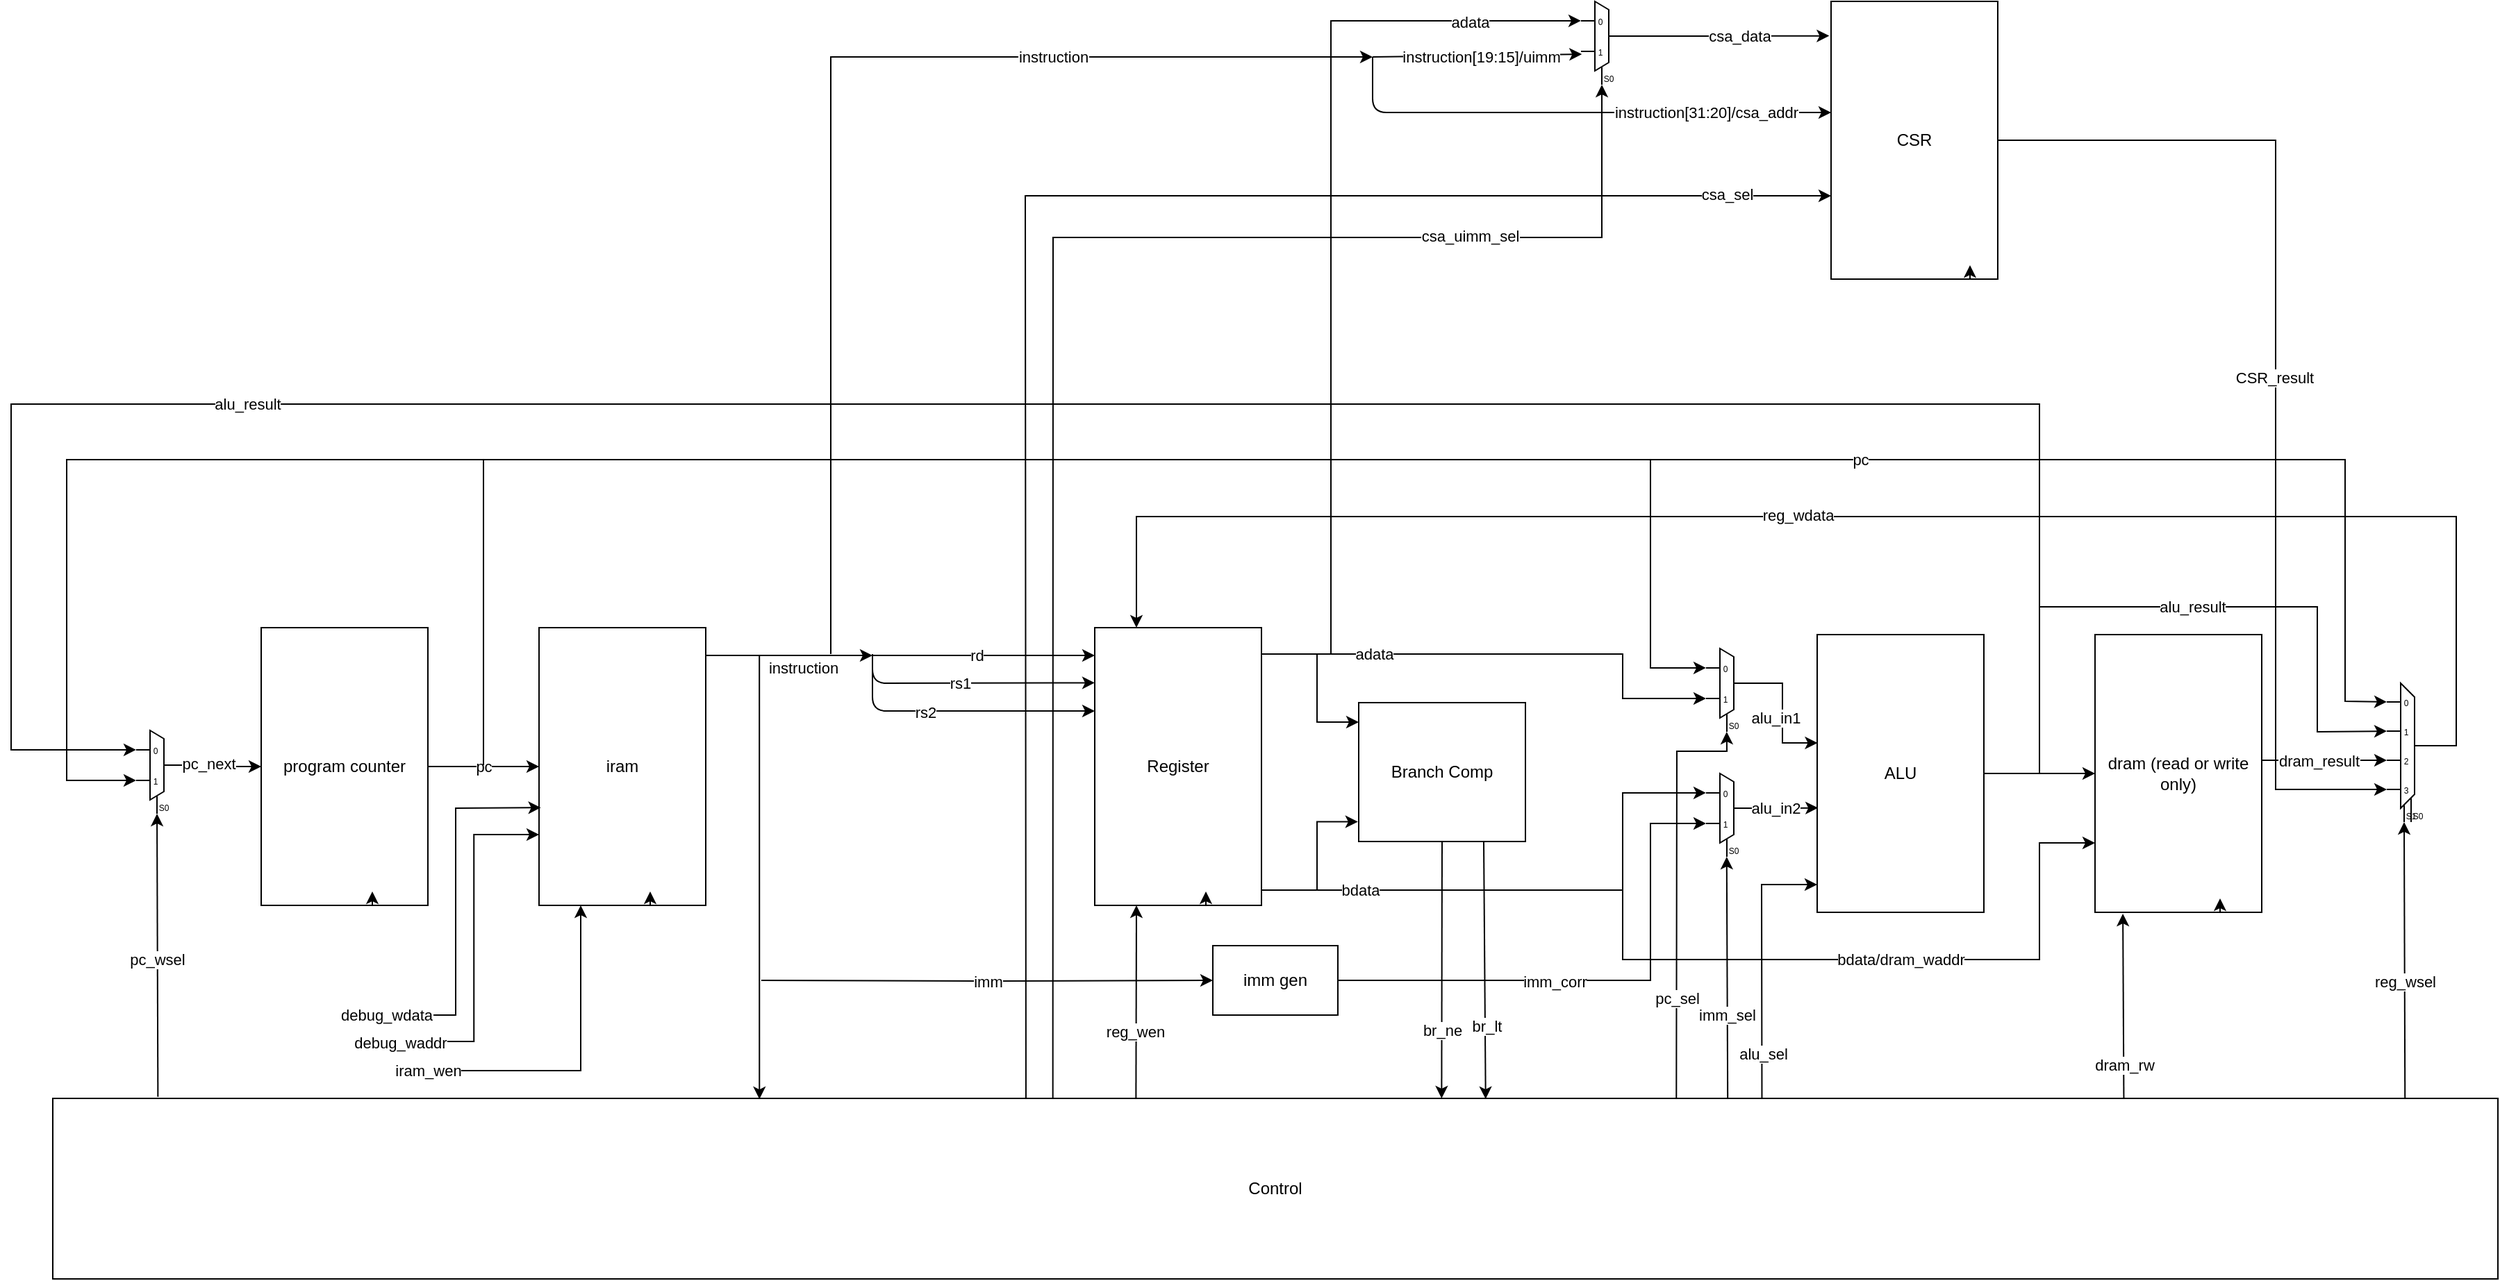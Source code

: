 <mxfile version="13.4.2" type="device"><diagram id="glliD9ZU9SsZA7t3W4Fo" name="Page-1"><mxGraphModel dx="2370" dy="2173" grid="1" gridSize="10" guides="1" tooltips="1" connect="1" arrows="1" fold="1" page="1" pageScale="1" pageWidth="1100" pageHeight="850" math="0" shadow="0"><root><mxCell id="0"/><mxCell id="1" parent="0"/><mxCell id="y37J34dz_x3DFFIA1cp7-43" style="edgeStyle=orthogonalEdgeStyle;rounded=0;orthogonalLoop=1;jettySize=auto;html=1;exitX=1;exitY=0.5;exitDx=0;exitDy=-5;exitPerimeter=0;entryX=0.002;entryY=0.39;entryDx=0;entryDy=0;entryPerimeter=0;" parent="1" source="y37J34dz_x3DFFIA1cp7-1" target="y37J34dz_x3DFFIA1cp7-39" edge="1"><mxGeometry relative="1" as="geometry"/></mxCell><mxCell id="y37J34dz_x3DFFIA1cp7-44" value="alu_in1" style="edgeLabel;html=1;align=center;verticalAlign=middle;resizable=0;points=[];" parent="y37J34dz_x3DFFIA1cp7-43" vertex="1" connectable="0"><mxGeometry x="0.559" y="1" relative="1" as="geometry"><mxPoint x="-9.79" y="-17" as="offset"/></mxGeometry></mxCell><mxCell id="y37J34dz_x3DFFIA1cp7-1" value="" style="shadow=0;dashed=0;align=center;html=1;strokeWidth=1;shape=mxgraph.electrical.abstract.mux2;selectorPins=1;" parent="1" vertex="1"><mxGeometry x="1500" y="376" width="30" height="60" as="geometry"/></mxCell><mxCell id="y37J34dz_x3DFFIA1cp7-3" style="edgeStyle=orthogonalEdgeStyle;rounded=0;orthogonalLoop=1;jettySize=auto;html=1;exitX=1;exitY=0.25;exitDx=0;exitDy=0;entryX=0;entryY=0.55;entryDx=0;entryDy=3;entryPerimeter=0;" parent="1" source="y37J34dz_x3DFFIA1cp7-2" target="y37J34dz_x3DFFIA1cp7-1" edge="1"><mxGeometry relative="1" as="geometry"><mxPoint x="1230" y="421" as="targetPoint"/><Array as="points"><mxPoint x="1180" y="380"/><mxPoint x="1440" y="380"/><mxPoint x="1440" y="412"/></Array></mxGeometry></mxCell><mxCell id="y37J34dz_x3DFFIA1cp7-9" value="adata" style="edgeLabel;html=1;align=center;verticalAlign=middle;resizable=0;points=[];" parent="y37J34dz_x3DFFIA1cp7-3" vertex="1" connectable="0"><mxGeometry x="0.447" y="-1" relative="1" as="geometry"><mxPoint x="-165.67" y="-1" as="offset"/></mxGeometry></mxCell><mxCell id="y37J34dz_x3DFFIA1cp7-4" style="edgeStyle=orthogonalEdgeStyle;rounded=0;orthogonalLoop=1;jettySize=auto;html=1;exitX=1;exitY=0.5;exitDx=0;exitDy=0;entryX=0;entryY=0.183;entryDx=0;entryDy=3;entryPerimeter=0;" parent="1" source="y37J34dz_x3DFFIA1cp7-2" target="y37J34dz_x3DFFIA1cp7-33" edge="1"><mxGeometry relative="1" as="geometry"><mxPoint x="1230" y="461" as="targetPoint"/><Array as="points"><mxPoint x="1180" y="550"/><mxPoint x="1440" y="550"/><mxPoint x="1440" y="480"/></Array></mxGeometry></mxCell><mxCell id="y37J34dz_x3DFFIA1cp7-10" value="bdata" style="edgeLabel;html=1;align=center;verticalAlign=middle;resizable=0;points=[];" parent="y37J34dz_x3DFFIA1cp7-4" vertex="1" connectable="0"><mxGeometry x="-0.272" y="-2" relative="1" as="geometry"><mxPoint x="-14.29" y="-2" as="offset"/></mxGeometry></mxCell><mxCell id="y37J34dz_x3DFFIA1cp7-84" style="edgeStyle=orthogonalEdgeStyle;rounded=0;orthogonalLoop=1;jettySize=auto;html=1;exitX=1;exitY=0.5;exitDx=0;exitDy=0;entryX=0;entryY=0.14;entryDx=0;entryDy=0;entryPerimeter=0;" parent="1" source="y37J34dz_x3DFFIA1cp7-2" target="y37J34dz_x3DFFIA1cp7-83" edge="1"><mxGeometry relative="1" as="geometry"><mxPoint x="1220" y="429" as="targetPoint"/><Array as="points"><mxPoint x="1180" y="380"/><mxPoint x="1220" y="380"/><mxPoint x="1220" y="429"/></Array></mxGeometry></mxCell><mxCell id="y37J34dz_x3DFFIA1cp7-85" style="edgeStyle=orthogonalEdgeStyle;rounded=0;orthogonalLoop=1;jettySize=auto;html=1;exitX=1;exitY=0.75;exitDx=0;exitDy=0;entryX=-0.005;entryY=0.858;entryDx=0;entryDy=0;entryPerimeter=0;" parent="1" source="y37J34dz_x3DFFIA1cp7-2" target="y37J34dz_x3DFFIA1cp7-83" edge="1"><mxGeometry relative="1" as="geometry"><Array as="points"><mxPoint x="1180" y="550"/><mxPoint x="1220" y="550"/><mxPoint x="1220" y="501"/></Array></mxGeometry></mxCell><mxCell id="y37J34dz_x3DFFIA1cp7-2" value="Register" style="rounded=0;whiteSpace=wrap;html=1;" parent="1" vertex="1"><mxGeometry x="1060" y="361" width="120" height="200" as="geometry"/></mxCell><mxCell id="y37J34dz_x3DFFIA1cp7-12" value="" style="endArrow=classic;html=1;entryX=0.25;entryY=1;entryDx=0;entryDy=0;exitX=0.443;exitY=-0.001;exitDx=0;exitDy=0;exitPerimeter=0;" parent="1" source="y37J34dz_x3DFFIA1cp7-90" target="y37J34dz_x3DFFIA1cp7-2" edge="1"><mxGeometry width="50" height="50" relative="1" as="geometry"><mxPoint x="1090" y="600" as="sourcePoint"/><mxPoint x="1300" y="401" as="targetPoint"/></mxGeometry></mxCell><mxCell id="y37J34dz_x3DFFIA1cp7-14" value="reg_wen" style="edgeLabel;html=1;align=center;verticalAlign=middle;resizable=0;points=[];" parent="y37J34dz_x3DFFIA1cp7-12" vertex="1" connectable="0"><mxGeometry x="-0.24" y="1" relative="1" as="geometry"><mxPoint y="4.8" as="offset"/></mxGeometry></mxCell><mxCell id="y37J34dz_x3DFFIA1cp7-16" value="" style="endArrow=classic;html=1;" parent="1" edge="1"><mxGeometry width="50" height="50" relative="1" as="geometry"><mxPoint x="900" y="381" as="sourcePoint"/><mxPoint x="1060" y="381" as="targetPoint"/></mxGeometry></mxCell><mxCell id="y37J34dz_x3DFFIA1cp7-20" value="rd" style="edgeLabel;html=1;align=center;verticalAlign=middle;resizable=0;points=[];" parent="y37J34dz_x3DFFIA1cp7-16" vertex="1" connectable="0"><mxGeometry x="-0.27" y="-2" relative="1" as="geometry"><mxPoint x="15.85" y="-2" as="offset"/></mxGeometry></mxCell><mxCell id="y37J34dz_x3DFFIA1cp7-17" value="" style="endArrow=classic;html=1;" parent="1" edge="1"><mxGeometry width="50" height="50" relative="1" as="geometry"><mxPoint x="900" y="380" as="sourcePoint"/><mxPoint x="1060" y="400.71" as="targetPoint"/><Array as="points"><mxPoint x="900" y="401"/></Array></mxGeometry></mxCell><mxCell id="y37J34dz_x3DFFIA1cp7-21" value="rs1" style="edgeLabel;html=1;align=center;verticalAlign=middle;resizable=0;points=[];" parent="y37J34dz_x3DFFIA1cp7-17" vertex="1" connectable="0"><mxGeometry x="-0.25" y="-1" relative="1" as="geometry"><mxPoint x="15.83" y="-1.02" as="offset"/></mxGeometry></mxCell><mxCell id="y37J34dz_x3DFFIA1cp7-18" value="" style="endArrow=classic;html=1;" parent="1" edge="1"><mxGeometry width="50" height="50" relative="1" as="geometry"><mxPoint x="900" y="380" as="sourcePoint"/><mxPoint x="1060" y="421" as="targetPoint"/><Array as="points"><mxPoint x="900" y="421"/></Array></mxGeometry></mxCell><mxCell id="y37J34dz_x3DFFIA1cp7-22" value="rs2" style="edgeLabel;html=1;align=center;verticalAlign=middle;resizable=0;points=[];" parent="y37J34dz_x3DFFIA1cp7-18" vertex="1" connectable="0"><mxGeometry x="-0.53" y="-1" relative="1" as="geometry"><mxPoint x="31.3" as="offset"/></mxGeometry></mxCell><mxCell id="y37J34dz_x3DFFIA1cp7-19" value="" style="endArrow=classic;html=1;" parent="1" edge="1"><mxGeometry width="50" height="50" relative="1" as="geometry"><mxPoint x="1140" y="561" as="sourcePoint"/><mxPoint x="1140" y="551" as="targetPoint"/></mxGeometry></mxCell><mxCell id="y37J34dz_x3DFFIA1cp7-92" value="imm" style="edgeStyle=orthogonalEdgeStyle;rounded=0;orthogonalLoop=1;jettySize=auto;html=1;entryX=0;entryY=0.5;entryDx=0;entryDy=0;" parent="1" target="y37J34dz_x3DFFIA1cp7-91" edge="1"><mxGeometry relative="1" as="geometry"><mxPoint x="820" y="615" as="sourcePoint"/></mxGeometry></mxCell><mxCell id="y37J34dz_x3DFFIA1cp7-42" value="alu_in2" style="edgeStyle=orthogonalEdgeStyle;rounded=0;orthogonalLoop=1;jettySize=auto;html=1;exitX=1;exitY=0.5;exitDx=0;exitDy=-5;exitPerimeter=0;entryX=0.005;entryY=0.624;entryDx=0;entryDy=0;entryPerimeter=0;" parent="1" source="y37J34dz_x3DFFIA1cp7-33" target="y37J34dz_x3DFFIA1cp7-39" edge="1"><mxGeometry x="-0.012" y="5" relative="1" as="geometry"><Array as="points"><mxPoint x="1555" y="491"/></Array><mxPoint x="-5" y="5" as="offset"/></mxGeometry></mxCell><mxCell id="y37J34dz_x3DFFIA1cp7-33" value="" style="shadow=0;dashed=0;align=center;html=1;strokeWidth=1;shape=mxgraph.electrical.abstract.mux2;" parent="1" vertex="1"><mxGeometry x="1500" y="466" width="30" height="60" as="geometry"/></mxCell><mxCell id="y37J34dz_x3DFFIA1cp7-34" value="" style="endArrow=classic;html=1;exitX=0.685;exitY=0;exitDx=0;exitDy=0;exitPerimeter=0;" parent="1" source="y37J34dz_x3DFFIA1cp7-90" edge="1"><mxGeometry width="50" height="50" relative="1" as="geometry"><mxPoint x="1514.88" y="546" as="sourcePoint"/><mxPoint x="1514.88" y="526" as="targetPoint"/></mxGeometry></mxCell><mxCell id="y37J34dz_x3DFFIA1cp7-37" value="imm_sel" style="edgeLabel;html=1;align=center;verticalAlign=middle;resizable=0;points=[];" parent="y37J34dz_x3DFFIA1cp7-34" vertex="1" connectable="0"><mxGeometry x="-0.384" relative="1" as="geometry"><mxPoint x="-0.38" y="-6.4" as="offset"/></mxGeometry></mxCell><mxCell id="y37J34dz_x3DFFIA1cp7-35" value="" style="endArrow=classic;html=1;exitX=0.664;exitY=0.012;exitDx=0;exitDy=0;exitPerimeter=0;rounded=0;" parent="1" source="y37J34dz_x3DFFIA1cp7-90" edge="1"><mxGeometry width="50" height="50" relative="1" as="geometry"><mxPoint x="1514.88" y="456" as="sourcePoint"/><mxPoint x="1514.88" y="436" as="targetPoint"/><Array as="points"><mxPoint x="1479" y="450"/><mxPoint x="1515" y="450"/></Array></mxGeometry></mxCell><mxCell id="y37J34dz_x3DFFIA1cp7-36" value="pc_sel" style="edgeLabel;html=1;align=center;verticalAlign=middle;resizable=0;points=[];" parent="y37J34dz_x3DFFIA1cp7-35" vertex="1" connectable="0"><mxGeometry x="-0.477" relative="1" as="geometry"><mxPoint x="0.12" y="5.35" as="offset"/></mxGeometry></mxCell><mxCell id="y37J34dz_x3DFFIA1cp7-38" value="" style="endArrow=classic;html=1;exitX=1.001;exitY=0.1;exitDx=0;exitDy=0;exitPerimeter=0;" parent="1" source="y37J34dz_x3DFFIA1cp7-57" edge="1"><mxGeometry width="50" height="50" relative="1" as="geometry"><mxPoint x="781" y="381" as="sourcePoint"/><mxPoint x="900" y="381" as="targetPoint"/><Array as="points"><mxPoint x="830" y="381"/></Array></mxGeometry></mxCell><mxCell id="y37J34dz_x3DFFIA1cp7-66" value="instruction" style="edgeLabel;html=1;align=center;verticalAlign=middle;resizable=0;points=[];" parent="y37J34dz_x3DFFIA1cp7-38" vertex="1" connectable="0"><mxGeometry x="0.28" y="-1" relative="1" as="geometry"><mxPoint x="-7.12" y="8" as="offset"/></mxGeometry></mxCell><mxCell id="y37J34dz_x3DFFIA1cp7-46" style="edgeStyle=orthogonalEdgeStyle;rounded=0;orthogonalLoop=1;jettySize=auto;html=1;exitX=1;exitY=0.5;exitDx=0;exitDy=0;" parent="1" source="y37J34dz_x3DFFIA1cp7-39" target="y37J34dz_x3DFFIA1cp7-45" edge="1"><mxGeometry relative="1" as="geometry"/></mxCell><mxCell id="y37J34dz_x3DFFIA1cp7-39" value="ALU" style="rounded=0;whiteSpace=wrap;html=1;" parent="1" vertex="1"><mxGeometry x="1580" y="366" width="120" height="200" as="geometry"/></mxCell><mxCell id="y37J34dz_x3DFFIA1cp7-40" value="" style="endArrow=classic;html=1;entryX=0;entryY=0.9;entryDx=0;entryDy=0;entryPerimeter=0;rounded=0;exitX=0.699;exitY=0.008;exitDx=0;exitDy=0;exitPerimeter=0;" parent="1" source="y37J34dz_x3DFFIA1cp7-90" target="y37J34dz_x3DFFIA1cp7-39" edge="1"><mxGeometry width="50" height="50" relative="1" as="geometry"><mxPoint x="1540" y="586" as="sourcePoint"/><mxPoint x="1550" y="506" as="targetPoint"/><Array as="points"><mxPoint x="1540" y="546"/></Array></mxGeometry></mxCell><mxCell id="y37J34dz_x3DFFIA1cp7-41" value="alu_sel" style="edgeLabel;html=1;align=center;verticalAlign=middle;resizable=0;points=[];" parent="y37J34dz_x3DFFIA1cp7-40" vertex="1" connectable="0"><mxGeometry x="-0.66" y="-1" relative="1" as="geometry"><mxPoint as="offset"/></mxGeometry></mxCell><mxCell id="y37J34dz_x3DFFIA1cp7-48" value="dram_result" style="edgeStyle=orthogonalEdgeStyle;rounded=0;orthogonalLoop=1;jettySize=auto;html=1;exitX=1;exitY=0.5;exitDx=0;exitDy=0;entryX=0;entryY=0.525;entryDx=0;entryDy=3;entryPerimeter=0;" parent="1" source="y37J34dz_x3DFFIA1cp7-45" target="y37J34dz_x3DFFIA1cp7-50" edge="1"><mxGeometry relative="1" as="geometry"><mxPoint x="1980" y="465.931" as="targetPoint"/><Array as="points"><mxPoint x="1900" y="457"/></Array></mxGeometry></mxCell><mxCell id="y37J34dz_x3DFFIA1cp7-45" value="dram (read or write only)" style="rounded=0;whiteSpace=wrap;html=1;" parent="1" vertex="1"><mxGeometry x="1780" y="366" width="120" height="200" as="geometry"/></mxCell><mxCell id="y37J34dz_x3DFFIA1cp7-47" value="alu_result" style="endArrow=classic;html=1;rounded=0;entryX=0;entryY=0.315;entryDx=0;entryDy=3;entryPerimeter=0;" parent="1" target="y37J34dz_x3DFFIA1cp7-50" edge="1"><mxGeometry width="50" height="50" relative="1" as="geometry"><mxPoint x="1740" y="466" as="sourcePoint"/><mxPoint x="1980" y="435" as="targetPoint"/><Array as="points"><mxPoint x="1740" y="346"/><mxPoint x="1940" y="346"/><mxPoint x="1940" y="436"/></Array></mxGeometry></mxCell><mxCell id="y37J34dz_x3DFFIA1cp7-52" style="edgeStyle=orthogonalEdgeStyle;rounded=0;orthogonalLoop=1;jettySize=auto;html=1;exitX=1;exitY=0.5;exitDx=0;exitDy=-5;exitPerimeter=0;entryX=0.25;entryY=0;entryDx=0;entryDy=0;" parent="1" source="y37J34dz_x3DFFIA1cp7-50" target="y37J34dz_x3DFFIA1cp7-2" edge="1"><mxGeometry relative="1" as="geometry"><mxPoint x="1110" y="201" as="targetPoint"/><Array as="points"><mxPoint x="2040" y="446"/><mxPoint x="2040" y="281"/><mxPoint x="1090" y="281"/></Array></mxGeometry></mxCell><mxCell id="y37J34dz_x3DFFIA1cp7-53" value="reg_wdata" style="edgeLabel;html=1;align=center;verticalAlign=middle;resizable=0;points=[];" parent="y37J34dz_x3DFFIA1cp7-52" vertex="1" connectable="0"><mxGeometry x="0.086" y="-1" relative="1" as="geometry"><mxPoint as="offset"/></mxGeometry></mxCell><mxCell id="y37J34dz_x3DFFIA1cp7-50" value="" style="shadow=0;dashed=0;align=center;html=1;strokeWidth=1;shape=mxgraph.electrical.abstract.mux2;selectorPins=2;" parent="1" vertex="1"><mxGeometry x="1990" y="401" width="30" height="100" as="geometry"/></mxCell><mxCell id="y37J34dz_x3DFFIA1cp7-54" value="" style="endArrow=classic;html=1;entryX=0.083;entryY=1;entryDx=10;entryDy=0;entryPerimeter=0;exitX=0.962;exitY=-0.003;exitDx=0;exitDy=0;exitPerimeter=0;" parent="1" source="y37J34dz_x3DFFIA1cp7-90" target="y37J34dz_x3DFFIA1cp7-50" edge="1"><mxGeometry width="50" height="50" relative="1" as="geometry"><mxPoint x="2003" y="546" as="sourcePoint"/><mxPoint x="1990" y="506" as="targetPoint"/></mxGeometry></mxCell><mxCell id="y37J34dz_x3DFFIA1cp7-55" value="reg_wsel" style="edgeLabel;html=1;align=center;verticalAlign=middle;resizable=0;points=[];" parent="y37J34dz_x3DFFIA1cp7-54" vertex="1" connectable="0"><mxGeometry x="-0.157" relative="1" as="geometry"><mxPoint as="offset"/></mxGeometry></mxCell><mxCell id="y37J34dz_x3DFFIA1cp7-95" style="edgeStyle=orthogonalEdgeStyle;rounded=0;orthogonalLoop=1;jettySize=auto;html=1;entryX=0.289;entryY=0.004;entryDx=0;entryDy=0;entryPerimeter=0;exitX=1.001;exitY=0.1;exitDx=0;exitDy=0;exitPerimeter=0;" parent="1" source="y37J34dz_x3DFFIA1cp7-57" target="y37J34dz_x3DFFIA1cp7-90" edge="1"><mxGeometry relative="1" as="geometry"><mxPoint x="790" y="380" as="sourcePoint"/><Array as="points"><mxPoint x="819" y="381"/></Array></mxGeometry></mxCell><mxCell id="y37J34dz_x3DFFIA1cp7-57" value="iram" style="rounded=0;whiteSpace=wrap;html=1;" parent="1" vertex="1"><mxGeometry x="660" y="361" width="120" height="200" as="geometry"/></mxCell><mxCell id="y37J34dz_x3DFFIA1cp7-58" value="" style="endArrow=classic;html=1;" parent="1" edge="1"><mxGeometry width="50" height="50" relative="1" as="geometry"><mxPoint x="740" y="561" as="sourcePoint"/><mxPoint x="740" y="551" as="targetPoint"/></mxGeometry></mxCell><mxCell id="y37J34dz_x3DFFIA1cp7-61" style="edgeStyle=orthogonalEdgeStyle;rounded=0;orthogonalLoop=1;jettySize=auto;html=1;exitX=1;exitY=0.5;exitDx=0;exitDy=0;" parent="1" source="y37J34dz_x3DFFIA1cp7-59" target="y37J34dz_x3DFFIA1cp7-57" edge="1"><mxGeometry relative="1" as="geometry"><Array as="points"><mxPoint x="600" y="461"/><mxPoint x="600" y="461"/></Array></mxGeometry></mxCell><mxCell id="y37J34dz_x3DFFIA1cp7-62" value="pc" style="edgeLabel;html=1;align=center;verticalAlign=middle;resizable=0;points=[];" parent="y37J34dz_x3DFFIA1cp7-61" vertex="1" connectable="0"><mxGeometry x="-0.292" y="-2" relative="1" as="geometry"><mxPoint x="11.6" y="-2" as="offset"/></mxGeometry></mxCell><mxCell id="y37J34dz_x3DFFIA1cp7-59" value="program counter" style="rounded=0;whiteSpace=wrap;html=1;" parent="1" vertex="1"><mxGeometry x="460" y="361" width="120" height="200" as="geometry"/></mxCell><mxCell id="y37J34dz_x3DFFIA1cp7-60" value="" style="endArrow=classic;html=1;" parent="1" edge="1"><mxGeometry width="50" height="50" relative="1" as="geometry"><mxPoint x="540" y="561" as="sourcePoint"/><mxPoint x="540" y="551" as="targetPoint"/></mxGeometry></mxCell><mxCell id="y37J34dz_x3DFFIA1cp7-63" value="" style="endArrow=classic;html=1;rounded=0;entryX=0;entryY=0.105;entryDx=0;entryDy=3;entryPerimeter=0;" parent="1" target="y37J34dz_x3DFFIA1cp7-50" edge="1"><mxGeometry width="50" height="50" relative="1" as="geometry"><mxPoint x="620" y="460" as="sourcePoint"/><mxPoint x="1720" y="240" as="targetPoint"/><Array as="points"><mxPoint x="620" y="240"/><mxPoint x="1960" y="240"/><mxPoint x="1960" y="414"/></Array></mxGeometry></mxCell><mxCell id="y37J34dz_x3DFFIA1cp7-64" value="pc" style="edgeLabel;html=1;align=center;verticalAlign=middle;resizable=0;points=[];" parent="y37J34dz_x3DFFIA1cp7-63" vertex="1" connectable="0"><mxGeometry x="0.373" relative="1" as="geometry"><mxPoint as="offset"/></mxGeometry></mxCell><mxCell id="y37J34dz_x3DFFIA1cp7-65" value="" style="endArrow=classic;html=1;entryX=0;entryY=0.183;entryDx=0;entryDy=3;entryPerimeter=0;rounded=0;" parent="1" target="y37J34dz_x3DFFIA1cp7-1" edge="1"><mxGeometry width="50" height="50" relative="1" as="geometry"><mxPoint x="1460" y="240" as="sourcePoint"/><mxPoint x="1300" y="430" as="targetPoint"/><Array as="points"><mxPoint x="1460" y="390"/></Array></mxGeometry></mxCell><mxCell id="y37J34dz_x3DFFIA1cp7-67" value="iram_wen" style="endArrow=classic;html=1;rounded=0;" parent="1" edge="1"><mxGeometry x="-1" width="50" height="50" relative="1" as="geometry"><mxPoint x="580" y="680" as="sourcePoint"/><mxPoint x="690" y="561" as="targetPoint"/><Array as="points"><mxPoint x="690" y="680"/></Array><mxPoint as="offset"/></mxGeometry></mxCell><mxCell id="y37J34dz_x3DFFIA1cp7-69" style="edgeStyle=orthogonalEdgeStyle;rounded=0;orthogonalLoop=1;jettySize=auto;html=1;exitX=1;exitY=0.5;exitDx=0;exitDy=-5;exitPerimeter=0;entryX=0;entryY=0.5;entryDx=0;entryDy=0;" parent="1" source="y37J34dz_x3DFFIA1cp7-68" target="y37J34dz_x3DFFIA1cp7-59" edge="1"><mxGeometry relative="1" as="geometry"/></mxCell><mxCell id="y37J34dz_x3DFFIA1cp7-70" value="pc_next" style="edgeLabel;html=1;align=center;verticalAlign=middle;resizable=0;points=[];" parent="y37J34dz_x3DFFIA1cp7-69" vertex="1" connectable="0"><mxGeometry x="-0.29" y="1" relative="1" as="geometry"><mxPoint as="offset"/></mxGeometry></mxCell><mxCell id="y37J34dz_x3DFFIA1cp7-68" value="" style="shadow=0;dashed=0;align=center;html=1;strokeWidth=1;shape=mxgraph.electrical.abstract.mux2;" parent="1" vertex="1"><mxGeometry x="370" y="435" width="30" height="60" as="geometry"/></mxCell><mxCell id="y37J34dz_x3DFFIA1cp7-71" value="pc_wsel" style="endArrow=classic;html=1;entryX=0.167;entryY=1;entryDx=10;entryDy=0;entryPerimeter=0;exitX=0.043;exitY=-0.009;exitDx=0;exitDy=0;exitPerimeter=0;" parent="1" source="y37J34dz_x3DFFIA1cp7-90" target="y37J34dz_x3DFFIA1cp7-68" edge="1"><mxGeometry x="-0.03" width="50" height="50" relative="1" as="geometry"><mxPoint x="385" y="510" as="sourcePoint"/><mxPoint x="510" y="430" as="targetPoint"/><mxPoint as="offset"/></mxGeometry></mxCell><mxCell id="y37J34dz_x3DFFIA1cp7-72" value="" style="endArrow=classic;html=1;rounded=0;entryX=0;entryY=0.183;entryDx=0;entryDy=3;entryPerimeter=0;" parent="1" target="y37J34dz_x3DFFIA1cp7-68" edge="1"><mxGeometry width="50" height="50" relative="1" as="geometry"><mxPoint x="1740" y="350" as="sourcePoint"/><mxPoint x="1530" y="290" as="targetPoint"/><Array as="points"><mxPoint x="1740" y="200"/><mxPoint x="280" y="200"/><mxPoint x="280" y="449"/></Array></mxGeometry></mxCell><mxCell id="y37J34dz_x3DFFIA1cp7-73" value="alu_result" style="edgeLabel;html=1;align=center;verticalAlign=middle;resizable=0;points=[];" parent="y37J34dz_x3DFFIA1cp7-72" vertex="1" connectable="0"><mxGeometry x="0.478" relative="1" as="geometry"><mxPoint as="offset"/></mxGeometry></mxCell><mxCell id="y37J34dz_x3DFFIA1cp7-74" value="" style="endArrow=classic;html=1;entryX=0;entryY=0.55;entryDx=0;entryDy=3;entryPerimeter=0;rounded=0;" parent="1" target="y37J34dz_x3DFFIA1cp7-68" edge="1"><mxGeometry width="50" height="50" relative="1" as="geometry"><mxPoint x="620" y="240" as="sourcePoint"/><mxPoint x="330" y="470" as="targetPoint"/><Array as="points"><mxPoint x="320" y="240"/><mxPoint x="320" y="471"/></Array></mxGeometry></mxCell><mxCell id="y37J34dz_x3DFFIA1cp7-75" value="" style="endArrow=classic;html=1;entryX=0.011;entryY=0.648;entryDx=0;entryDy=0;entryPerimeter=0;rounded=0;" parent="1" target="y37J34dz_x3DFFIA1cp7-57" edge="1"><mxGeometry width="50" height="50" relative="1" as="geometry"><mxPoint x="560" y="640" as="sourcePoint"/><mxPoint x="650" y="490" as="targetPoint"/><Array as="points"><mxPoint x="600" y="640"/><mxPoint x="600" y="491"/></Array></mxGeometry></mxCell><mxCell id="y37J34dz_x3DFFIA1cp7-77" value="debug_wdata" style="edgeLabel;html=1;align=center;verticalAlign=middle;resizable=0;points=[];" parent="y37J34dz_x3DFFIA1cp7-75" vertex="1" connectable="0"><mxGeometry x="-0.892" relative="1" as="geometry"><mxPoint x="-23.33" as="offset"/></mxGeometry></mxCell><mxCell id="y37J34dz_x3DFFIA1cp7-76" value="" style="endArrow=classic;html=1;rounded=0;" parent="1" edge="1"><mxGeometry width="50" height="50" relative="1" as="geometry"><mxPoint x="573.12" y="659" as="sourcePoint"/><mxPoint x="660" y="510" as="targetPoint"/><Array as="points"><mxPoint x="613.12" y="659"/><mxPoint x="613.12" y="510"/></Array></mxGeometry></mxCell><mxCell id="y37J34dz_x3DFFIA1cp7-78" value="debug_waddr" style="edgeLabel;html=1;align=center;verticalAlign=middle;resizable=0;points=[];" parent="y37J34dz_x3DFFIA1cp7-76" vertex="1" connectable="0"><mxGeometry x="-0.936" y="-1" relative="1" as="geometry"><mxPoint x="-20.74" as="offset"/></mxGeometry></mxCell><mxCell id="y37J34dz_x3DFFIA1cp7-79" value="" style="endArrow=classic;html=1;entryX=0.167;entryY=1.005;entryDx=0;entryDy=0;entryPerimeter=0;exitX=0.847;exitY=0;exitDx=0;exitDy=0;exitPerimeter=0;" parent="1" source="y37J34dz_x3DFFIA1cp7-90" target="y37J34dz_x3DFFIA1cp7-45" edge="1"><mxGeometry width="50" height="50" relative="1" as="geometry"><mxPoint x="1800" y="585" as="sourcePoint"/><mxPoint x="1798" y="585" as="targetPoint"/></mxGeometry></mxCell><mxCell id="y37J34dz_x3DFFIA1cp7-80" value="dram_rw" style="edgeLabel;html=1;align=center;verticalAlign=middle;resizable=0;points=[];" parent="y37J34dz_x3DFFIA1cp7-79" vertex="1" connectable="0"><mxGeometry x="-0.642" relative="1" as="geometry"><mxPoint as="offset"/></mxGeometry></mxCell><mxCell id="y37J34dz_x3DFFIA1cp7-81" value="" style="endArrow=classic;html=1;entryX=0;entryY=0.75;entryDx=0;entryDy=0;rounded=0;" parent="1" target="y37J34dz_x3DFFIA1cp7-45" edge="1"><mxGeometry width="50" height="50" relative="1" as="geometry"><mxPoint x="1440" y="480" as="sourcePoint"/><mxPoint x="1530" y="510" as="targetPoint"/><Array as="points"><mxPoint x="1440" y="600"/><mxPoint x="1740" y="600"/><mxPoint x="1740" y="516"/></Array></mxGeometry></mxCell><mxCell id="y37J34dz_x3DFFIA1cp7-82" value="bdata/dram_waddr" style="edgeLabel;html=1;align=center;verticalAlign=middle;resizable=0;points=[];" parent="y37J34dz_x3DFFIA1cp7-81" vertex="1" connectable="0"><mxGeometry x="0.144" y="1" relative="1" as="geometry"><mxPoint x="9.17" y="1" as="offset"/></mxGeometry></mxCell><mxCell id="y37J34dz_x3DFFIA1cp7-83" value="Branch Comp" style="rounded=0;whiteSpace=wrap;html=1;" parent="1" vertex="1"><mxGeometry x="1250" y="415" width="120" height="100" as="geometry"/></mxCell><mxCell id="y37J34dz_x3DFFIA1cp7-86" value="" style="endArrow=classic;html=1;exitX=0.5;exitY=1;exitDx=0;exitDy=0;entryX=0.568;entryY=0;entryDx=0;entryDy=0;entryPerimeter=0;" parent="1" source="y37J34dz_x3DFFIA1cp7-83" target="y37J34dz_x3DFFIA1cp7-90" edge="1"><mxGeometry width="50" height="50" relative="1" as="geometry"><mxPoint x="1280" y="680" as="sourcePoint"/><mxPoint x="1320" y="640" as="targetPoint"/></mxGeometry></mxCell><mxCell id="y37J34dz_x3DFFIA1cp7-89" value="br_ne" style="edgeLabel;html=1;align=center;verticalAlign=middle;resizable=0;points=[];" parent="y37J34dz_x3DFFIA1cp7-86" vertex="1" connectable="0"><mxGeometry x="0.468" relative="1" as="geometry"><mxPoint as="offset"/></mxGeometry></mxCell><mxCell id="y37J34dz_x3DFFIA1cp7-87" value="" style="endArrow=classic;html=1;exitX=0.25;exitY=1;exitDx=0;exitDy=0;entryX=0.586;entryY=0.003;entryDx=0;entryDy=0;entryPerimeter=0;" parent="1" target="y37J34dz_x3DFFIA1cp7-90" edge="1"><mxGeometry width="50" height="50" relative="1" as="geometry"><mxPoint x="1340.0" y="515" as="sourcePoint"/><mxPoint x="1340" y="680" as="targetPoint"/></mxGeometry></mxCell><mxCell id="y37J34dz_x3DFFIA1cp7-88" value="br_lt" style="edgeLabel;html=1;align=center;verticalAlign=middle;resizable=0;points=[];" parent="y37J34dz_x3DFFIA1cp7-87" vertex="1" connectable="0"><mxGeometry x="0.43" y="1" relative="1" as="geometry"><mxPoint as="offset"/></mxGeometry></mxCell><mxCell id="y37J34dz_x3DFFIA1cp7-90" value="Control" style="rounded=0;whiteSpace=wrap;html=1;" parent="1" vertex="1"><mxGeometry x="310" y="700" width="1760" height="130" as="geometry"/></mxCell><mxCell id="y37J34dz_x3DFFIA1cp7-93" style="edgeStyle=orthogonalEdgeStyle;rounded=0;orthogonalLoop=1;jettySize=auto;html=1;exitX=1;exitY=0.5;exitDx=0;exitDy=0;entryX=0;entryY=0.55;entryDx=0;entryDy=3;entryPerimeter=0;" parent="1" source="y37J34dz_x3DFFIA1cp7-91" target="y37J34dz_x3DFFIA1cp7-33" edge="1"><mxGeometry relative="1" as="geometry"><Array as="points"><mxPoint x="1460" y="615"/><mxPoint x="1460" y="502"/></Array></mxGeometry></mxCell><mxCell id="y37J34dz_x3DFFIA1cp7-94" value="imm_corr" style="edgeLabel;html=1;align=center;verticalAlign=middle;resizable=0;points=[];" parent="y37J34dz_x3DFFIA1cp7-93" vertex="1" connectable="0"><mxGeometry x="-0.176" y="-1" relative="1" as="geometry"><mxPoint as="offset"/></mxGeometry></mxCell><mxCell id="y37J34dz_x3DFFIA1cp7-91" value="imm gen" style="rounded=0;whiteSpace=wrap;html=1;" parent="1" vertex="1"><mxGeometry x="1145" y="590" width="90" height="50" as="geometry"/></mxCell><mxCell id="y37J34dz_x3DFFIA1cp7-98" value="" style="endArrow=classic;html=1;" parent="1" edge="1"><mxGeometry width="50" height="50" relative="1" as="geometry"><mxPoint x="1870" y="566" as="sourcePoint"/><mxPoint x="1870" y="556" as="targetPoint"/></mxGeometry></mxCell><mxCell id="WdeU9CMM8etffV3cEOaF-3" style="edgeStyle=orthogonalEdgeStyle;rounded=0;orthogonalLoop=1;jettySize=auto;html=1;exitX=1;exitY=0.5;exitDx=0;exitDy=0;entryX=0;entryY=0.735;entryDx=0;entryDy=3;entryPerimeter=0;" parent="1" source="WdeU9CMM8etffV3cEOaF-1" target="y37J34dz_x3DFFIA1cp7-50" edge="1"><mxGeometry relative="1" as="geometry"><Array as="points"><mxPoint x="1910" y="10"/><mxPoint x="1910" y="478"/></Array></mxGeometry></mxCell><mxCell id="WdeU9CMM8etffV3cEOaF-4" value="CSR_result" style="edgeLabel;html=1;align=center;verticalAlign=middle;resizable=0;points=[];" parent="WdeU9CMM8etffV3cEOaF-3" vertex="1" connectable="0"><mxGeometry x="-0.008" y="-1" relative="1" as="geometry"><mxPoint as="offset"/></mxGeometry></mxCell><mxCell id="WdeU9CMM8etffV3cEOaF-1" value="CSR" style="rounded=0;whiteSpace=wrap;html=1;" parent="1" vertex="1"><mxGeometry x="1590" y="-90" width="120" height="200" as="geometry"/></mxCell><mxCell id="WdeU9CMM8etffV3cEOaF-2" value="" style="endArrow=classic;html=1;" parent="1" edge="1"><mxGeometry width="50" height="50" relative="1" as="geometry"><mxPoint x="1690" y="110" as="sourcePoint"/><mxPoint x="1690" y="100" as="targetPoint"/></mxGeometry></mxCell><mxCell id="WdeU9CMM8etffV3cEOaF-5" value="" style="endArrow=classic;html=1;rounded=0;entryX=0;entryY=0.183;entryDx=0;entryDy=3;entryPerimeter=0;" parent="1" target="sqXHUHPfoWWaMqv0KPGr-1" edge="1"><mxGeometry width="50" height="50" relative="1" as="geometry"><mxPoint x="1230" y="380" as="sourcePoint"/><mxPoint x="1360" y="-70" as="targetPoint"/><Array as="points"><mxPoint x="1230" y="-76"/></Array></mxGeometry></mxCell><mxCell id="WdeU9CMM8etffV3cEOaF-6" value="adata" style="edgeLabel;html=1;align=center;verticalAlign=middle;resizable=0;points=[];" parent="WdeU9CMM8etffV3cEOaF-5" vertex="1" connectable="0"><mxGeometry x="0.509" y="-1" relative="1" as="geometry"><mxPoint x="76" as="offset"/></mxGeometry></mxCell><mxCell id="WdeU9CMM8etffV3cEOaF-7" value="" style="endArrow=classic;html=1;rounded=0;jumpSize=3;" parent="1" edge="1"><mxGeometry width="50" height="50" relative="1" as="geometry"><mxPoint x="870" y="380" as="sourcePoint"/><mxPoint x="1260" y="-50" as="targetPoint"/><Array as="points"><mxPoint x="870" y="-50"/></Array></mxGeometry></mxCell><mxCell id="WdeU9CMM8etffV3cEOaF-8" value="instruction" style="edgeLabel;html=1;align=center;verticalAlign=middle;resizable=0;points=[];" parent="WdeU9CMM8etffV3cEOaF-7" vertex="1" connectable="0"><mxGeometry x="-0.263" y="-83" relative="1" as="geometry"><mxPoint x="77" y="-128" as="offset"/></mxGeometry></mxCell><mxCell id="WdeU9CMM8etffV3cEOaF-9" value="" style="endArrow=classic;html=1;" parent="1" edge="1"><mxGeometry width="50" height="50" relative="1" as="geometry"><mxPoint x="1260" y="-50" as="sourcePoint"/><mxPoint x="1590" y="-10" as="targetPoint"/><Array as="points"><mxPoint x="1260" y="-10"/></Array></mxGeometry></mxCell><mxCell id="WdeU9CMM8etffV3cEOaF-12" value="instruction[31:20]/csa_addr" style="edgeLabel;html=1;align=center;verticalAlign=middle;resizable=0;points=[];" parent="WdeU9CMM8etffV3cEOaF-9" vertex="1" connectable="0"><mxGeometry x="-0.101" relative="1" as="geometry"><mxPoint x="113.71" as="offset"/></mxGeometry></mxCell><mxCell id="WdeU9CMM8etffV3cEOaF-14" value="" style="endArrow=classic;html=1;exitX=0.398;exitY=0;exitDx=0;exitDy=0;exitPerimeter=0;rounded=0;" parent="1" source="y37J34dz_x3DFFIA1cp7-90" edge="1"><mxGeometry width="50" height="50" relative="1" as="geometry"><mxPoint x="1540" y="100" as="sourcePoint"/><mxPoint x="1590" y="50" as="targetPoint"/><Array as="points"><mxPoint x="1010" y="50"/></Array></mxGeometry></mxCell><mxCell id="WdeU9CMM8etffV3cEOaF-15" value="csa_sel" style="edgeLabel;html=1;align=center;verticalAlign=middle;resizable=0;points=[];" parent="WdeU9CMM8etffV3cEOaF-14" vertex="1" connectable="0"><mxGeometry x="0.484" y="1" relative="1" as="geometry"><mxPoint x="242.5" as="offset"/></mxGeometry></mxCell><mxCell id="sqXHUHPfoWWaMqv0KPGr-12" style="edgeStyle=orthogonalEdgeStyle;rounded=0;jumpSize=3;orthogonalLoop=1;jettySize=auto;html=1;exitX=1;exitY=0.5;exitDx=0;exitDy=-5;exitPerimeter=0;entryX=-0.011;entryY=0.124;entryDx=0;entryDy=0;entryPerimeter=0;" edge="1" parent="1" source="sqXHUHPfoWWaMqv0KPGr-1" target="WdeU9CMM8etffV3cEOaF-1"><mxGeometry relative="1" as="geometry"/></mxCell><mxCell id="sqXHUHPfoWWaMqv0KPGr-13" value="csa_data" style="edgeLabel;html=1;align=center;verticalAlign=middle;resizable=0;points=[];" vertex="1" connectable="0" parent="sqXHUHPfoWWaMqv0KPGr-12"><mxGeometry x="0.123" relative="1" as="geometry"><mxPoint as="offset"/></mxGeometry></mxCell><mxCell id="sqXHUHPfoWWaMqv0KPGr-1" value="" style="shadow=0;dashed=0;align=center;html=1;strokeWidth=1;shape=mxgraph.electrical.abstract.mux2;selectorPins=1;" vertex="1" parent="1"><mxGeometry x="1410" y="-90" width="30" height="60" as="geometry"/></mxCell><mxCell id="sqXHUHPfoWWaMqv0KPGr-14" value="" style="endArrow=classic;html=1;entryX=0.021;entryY=0.634;entryDx=0;entryDy=0;entryPerimeter=0;" edge="1" parent="1" target="sqXHUHPfoWWaMqv0KPGr-1"><mxGeometry width="50" height="50" relative="1" as="geometry"><mxPoint x="1260" y="-50" as="sourcePoint"/><mxPoint x="1340" y="-50" as="targetPoint"/></mxGeometry></mxCell><mxCell id="sqXHUHPfoWWaMqv0KPGr-15" value="instruction[19:15]/uimm" style="edgeLabel;html=1;align=center;verticalAlign=middle;resizable=0;points=[];" vertex="1" connectable="0" parent="sqXHUHPfoWWaMqv0KPGr-14"><mxGeometry x="0.033" y="-1" relative="1" as="geometry"><mxPoint as="offset"/></mxGeometry></mxCell><mxCell id="sqXHUHPfoWWaMqv0KPGr-16" value="" style="endArrow=classic;html=1;entryX=0.167;entryY=1;entryDx=10;entryDy=0;entryPerimeter=0;exitX=0.409;exitY=0.002;exitDx=0;exitDy=0;exitPerimeter=0;rounded=0;" edge="1" parent="1" source="y37J34dz_x3DFFIA1cp7-90" target="sqXHUHPfoWWaMqv0KPGr-1"><mxGeometry width="50" height="50" relative="1" as="geometry"><mxPoint x="1370" y="20" as="sourcePoint"/><mxPoint x="1420" y="-30" as="targetPoint"/><Array as="points"><mxPoint x="1030" y="80"/><mxPoint x="1425" y="80"/></Array></mxGeometry></mxCell><mxCell id="sqXHUHPfoWWaMqv0KPGr-17" value="csa_uimm_sel" style="edgeLabel;html=1;align=center;verticalAlign=middle;resizable=0;points=[];" vertex="1" connectable="0" parent="sqXHUHPfoWWaMqv0KPGr-16"><mxGeometry x="0.526" y="1" relative="1" as="geometry"><mxPoint x="61.93" as="offset"/></mxGeometry></mxCell></root></mxGraphModel></diagram></mxfile>